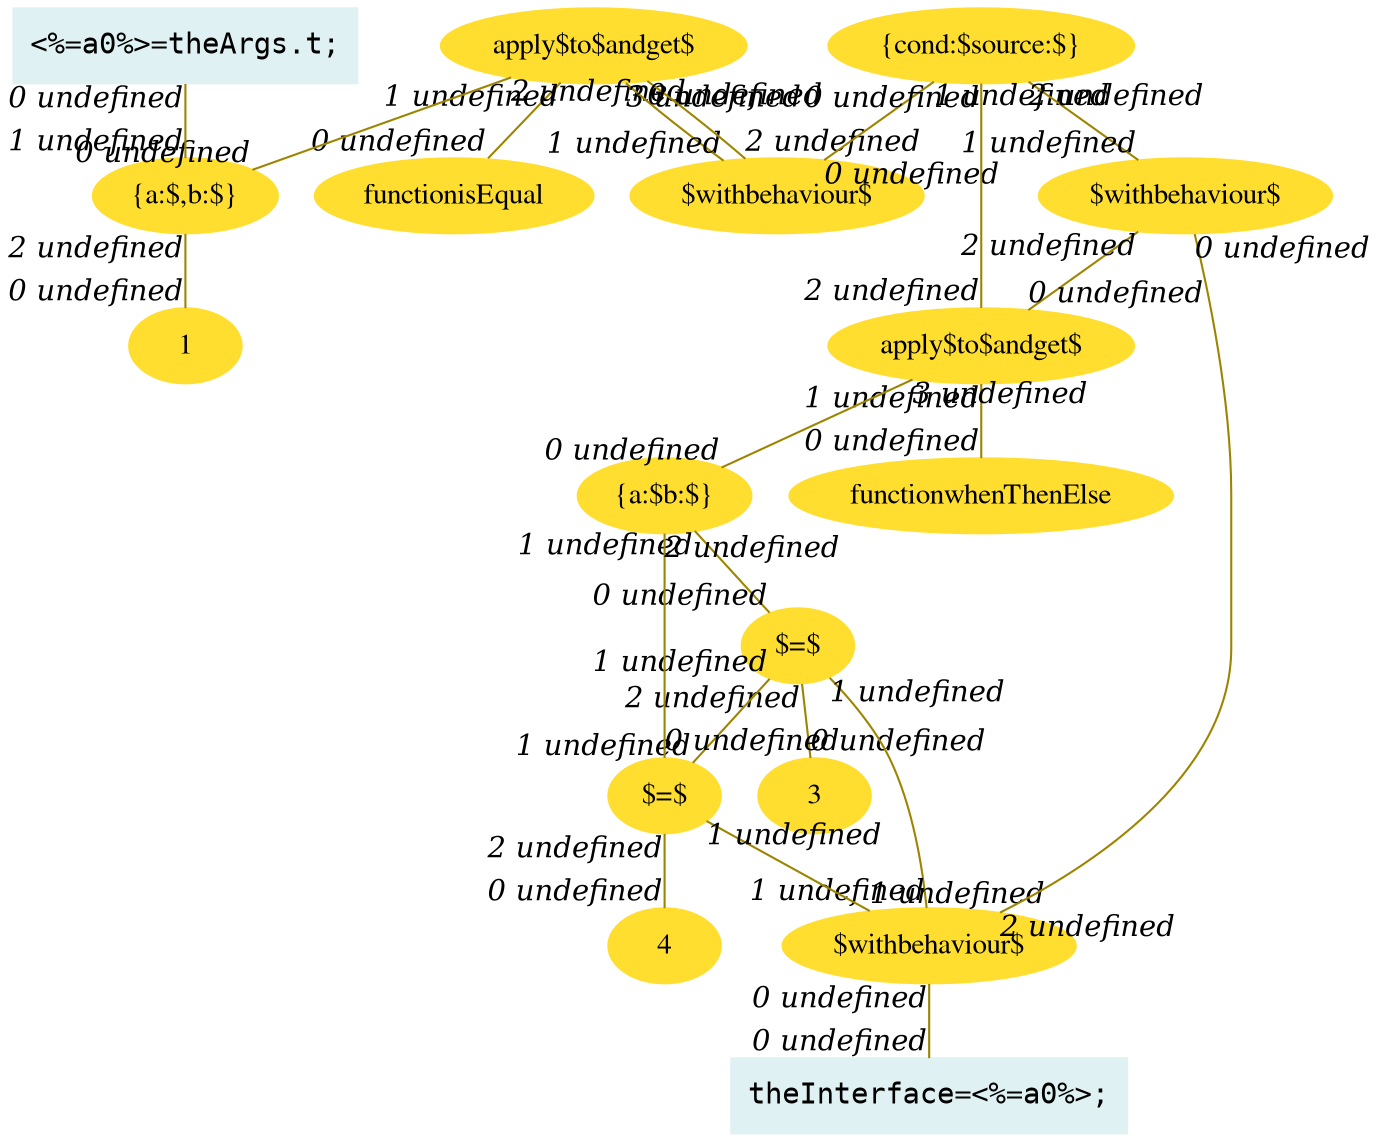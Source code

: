 digraph g{node_4196 [shape="ellipse", style="filled", color="#ffde2f", fontname="Times", label="1" ]
node_4203 [shape="ellipse", style="filled", color="#ffde2f", fontname="Times", label="functionisEqual" ]
node_4204 [shape="ellipse", style="filled", color="#ffde2f", fontname="Times", label="{a:$,b:$}" ]
node_4205 [shape="ellipse", style="filled", color="#ffde2f", fontname="Times", label="apply$to$andget$" ]
node_4206 [shape="ellipse", style="filled", color="#ffde2f", fontname="Times", label="$withbehaviour$" ]
node_4230 [shape="ellipse", style="filled", color="#ffde2f", fontname="Times", label="3" ]
node_4234 [shape="ellipse", style="filled", color="#ffde2f", fontname="Times", label="4" ]
node_4242 [shape="ellipse", style="filled", color="#ffde2f", fontname="Times", label="$=$" ]
node_4243 [shape="ellipse", style="filled", color="#ffde2f", fontname="Times", label="$=$" ]
node_4245 [shape="ellipse", style="filled", color="#ffde2f", fontname="Times", label="functionwhenThenElse" ]
node_4246 [shape="ellipse", style="filled", color="#ffde2f", fontname="Times", label="{cond:$source:$}" ]
node_4247 [shape="ellipse", style="filled", color="#ffde2f", fontname="Times", label="{a:$b:$}" ]
node_4248 [shape="ellipse", style="filled", color="#ffde2f", fontname="Times", label="apply$to$andget$" ]
node_4249 [shape="ellipse", style="filled", color="#ffde2f", fontname="Times", label="$withbehaviour$" ]
node_4250 [shape="ellipse", style="filled", color="#ffde2f", fontname="Times", label="$withbehaviour$" ]
node_4296 [shape="box", style="filled", color="#dff1f2", fontname="Courier", label="<%=a0%>=theArgs.t;
" ]
node_4298 [shape="box", style="filled", color="#dff1f2", fontname="Courier", label="theInterface=<%=a0%>;
" ]
node_4205 -> node_4203 [dir=none, arrowHead=none, fontname="Times-Italic", arrowsize=1, color="#9d8400", label="",  headlabel="0 undefined", taillabel="1 undefined" ]
node_4205 -> node_4204 [dir=none, arrowHead=none, fontname="Times-Italic", arrowsize=1, color="#9d8400", label="",  headlabel="0 undefined", taillabel="2 undefined" ]
node_4206 -> node_4205 [dir=none, arrowHead=none, fontname="Times-Italic", arrowsize=1, color="#9d8400", label="",  headlabel="0 undefined", taillabel="2 undefined" ]
node_4204 -> node_4196 [dir=none, arrowHead=none, fontname="Times-Italic", arrowsize=1, color="#9d8400", label="",  headlabel="0 undefined", taillabel="2 undefined" ]
node_4248 -> node_4245 [dir=none, arrowHead=none, fontname="Times-Italic", arrowsize=1, color="#9d8400", label="",  headlabel="0 undefined", taillabel="1 undefined" ]
node_4248 -> node_4246 [dir=none, arrowHead=none, fontname="Times-Italic", arrowsize=1, color="#9d8400", label="",  headlabel="0 undefined", taillabel="2 undefined" ]
node_4248 -> node_4247 [dir=none, arrowHead=none, fontname="Times-Italic", arrowsize=1, color="#9d8400", label="",  headlabel="0 undefined", taillabel="3 undefined" ]
node_4249 -> node_4248 [dir=none, arrowHead=none, fontname="Times-Italic", arrowsize=1, color="#9d8400", label="",  headlabel="0 undefined", taillabel="2 undefined" ]
node_4247 -> node_4242 [dir=none, arrowHead=none, fontname="Times-Italic", arrowsize=1, color="#9d8400", label="",  headlabel="0 undefined", taillabel="1 undefined" ]
node_4247 -> node_4243 [dir=none, arrowHead=none, fontname="Times-Italic", arrowsize=1, color="#9d8400", label="",  headlabel="0 undefined", taillabel="2 undefined" ]
node_4250 -> node_4249 [dir=none, arrowHead=none, fontname="Times-Italic", arrowsize=1, color="#9d8400", label="",  headlabel="0 undefined", taillabel="2 undefined" ]
node_4246 -> node_4206 [dir=none, arrowHead=none, fontname="Times-Italic", arrowsize=1, color="#9d8400", label="",  headlabel="0 undefined", taillabel="1 undefined" ]
node_4242 -> node_4230 [dir=none, arrowHead=none, fontname="Times-Italic", arrowsize=1, color="#9d8400", label="",  headlabel="0 undefined", taillabel="2 undefined" ]
node_4243 -> node_4234 [dir=none, arrowHead=none, fontname="Times-Italic", arrowsize=1, color="#9d8400", label="",  headlabel="0 undefined", taillabel="2 undefined" ]
node_4296 -> node_4204 [dir=none, arrowHead=none, fontname="Times-Italic", arrowsize=1, color="#9d8400", label="",  headlabel="1 undefined", taillabel="0 undefined" ]
node_4250 -> node_4298 [dir=none, arrowHead=none, fontname="Times-Italic", arrowsize=1, color="#9d8400", label="",  headlabel="0 undefined", taillabel="0 undefined" ]
node_4205 -> node_4206 [dir=none, arrowHead=none, fontname="Times-Italic", arrowsize=1, color="#9d8400", label="",  headlabel="1 undefined", taillabel="3 undefined" ]
node_4242 -> node_4243 [dir=none, arrowHead=none, fontname="Times-Italic", arrowsize=1, color="#9d8400", label="",  headlabel="1 undefined", taillabel="1 undefined" ]
node_4242 -> node_4250 [dir=none, arrowHead=none, fontname="Times-Italic", arrowsize=1, color="#9d8400", label="",  headlabel="1 undefined", taillabel="1 undefined" ]
node_4243 -> node_4250 [dir=none, arrowHead=none, fontname="Times-Italic", arrowsize=1, color="#9d8400", label="",  headlabel="1 undefined", taillabel="1 undefined" ]
node_4246 -> node_4249 [dir=none, arrowHead=none, fontname="Times-Italic", arrowsize=1, color="#9d8400", label="",  headlabel="1 undefined", taillabel="2 undefined" ]
}